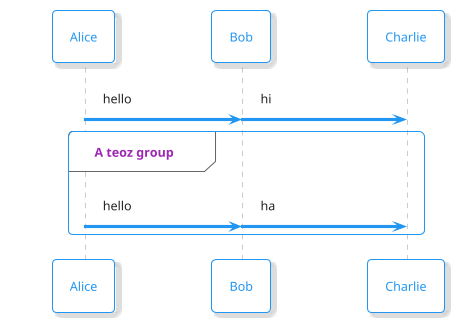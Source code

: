 ' Do not edit
' Theme Gallery
' autogenerated by script
'
@startuml
!theme materia-outline
!pragma teoz true
Alice -> Bob : hello
& Bob -> Charlie : hi
group A teoz group
Alice -> Bob : hello
& Bob -> Charlie : ha
end
@enduml
